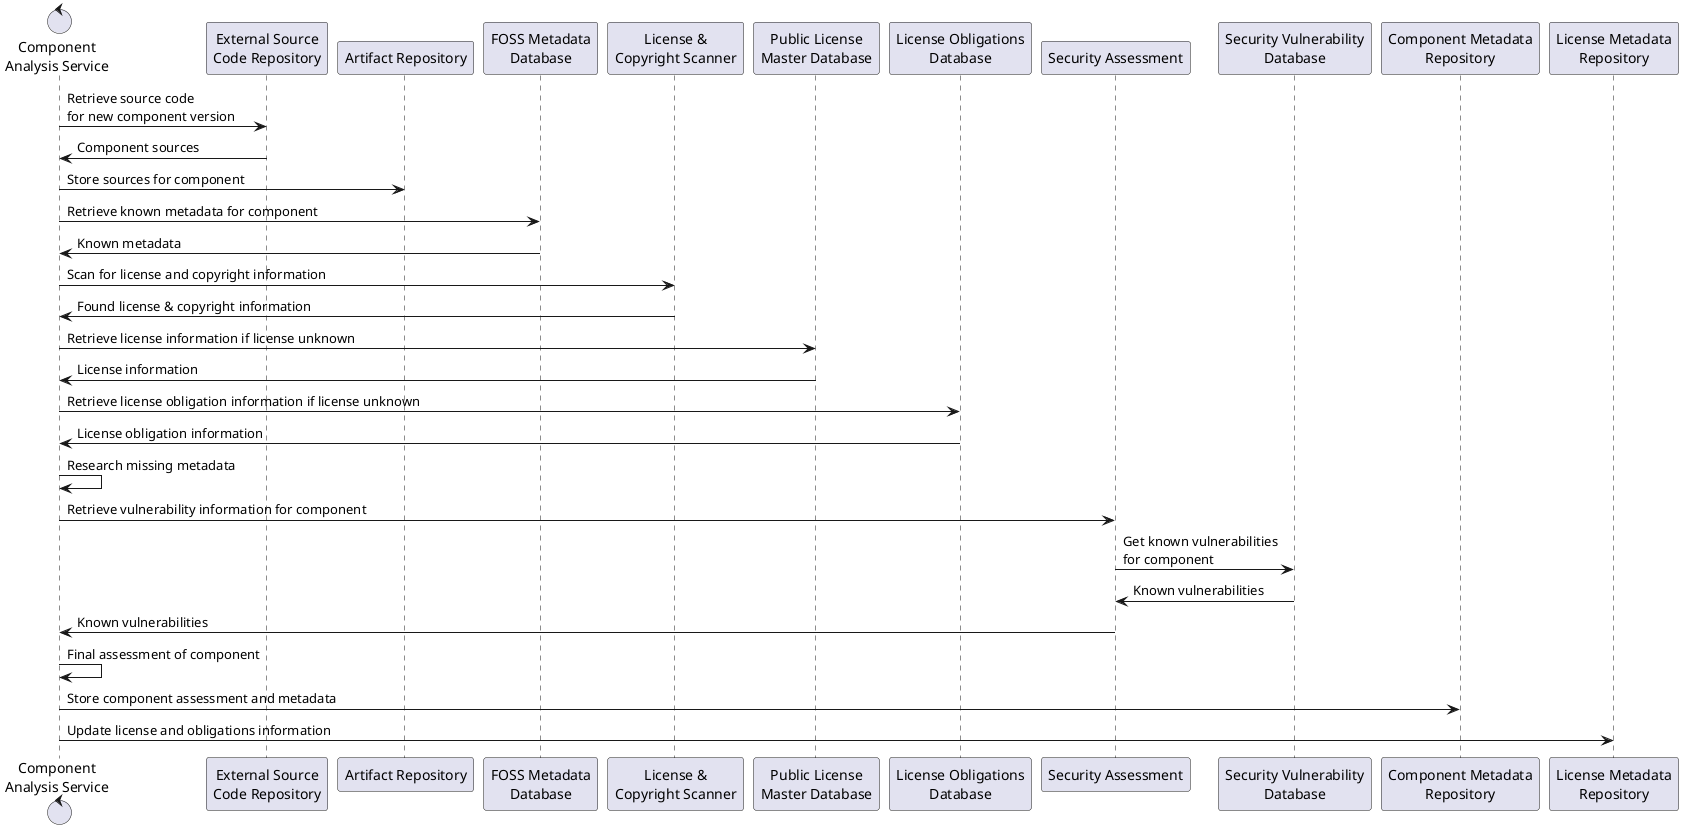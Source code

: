 @startuml

control "Component\nAnalysis Service" as companalysis
participant "External Source\nCode Repository" as extscm
participant "Artifact Repository" as artifactrepo
participant "FOSS Metadata\nDatabase" as extcomprepo
participant "License &\nCopyright Scanner" as licensescanner
participant "Public License\nMaster Database" as extlicenserepo
participant "License Obligations\nDatabase" as extlicobligrepo
participant "Security Assessment" as secassess
participant "Security Vulnerability\nDatabase" as vuldatabase
participant "Component Metadata\nRepository" as comprepo
participant "License Metadata\nRepository" as licenserepo

companalysis -> extscm : Retrieve source code\nfor new component version
extscm -> companalysis : Component sources
companalysis -> artifactrepo : Store sources for component
companalysis -> extcomprepo : Retrieve known metadata for component
extcomprepo -> companalysis : Known metadata
companalysis -> licensescanner : Scan for license and copyright information
licensescanner -> companalysis : Found license & copyright information
companalysis -> extlicenserepo : Retrieve license information if license unknown
extlicenserepo -> companalysis : License information
companalysis -> extlicobligrepo : Retrieve license obligation information if license unknown
extlicobligrepo -> companalysis : License obligation information
companalysis -> companalysis : Research missing metadata
companalysis -> secassess : Retrieve vulnerability information for component
secassess -> vuldatabase : Get known vulnerabilities\nfor component
vuldatabase -> secassess : Known vulnerabilities
secassess -> companalysis : Known vulnerabilities
companalysis -> companalysis : Final assessment of component
companalysis -> comprepo : Store component assessment and metadata
companalysis -> licenserepo : Update license and obligations information
@enduml
